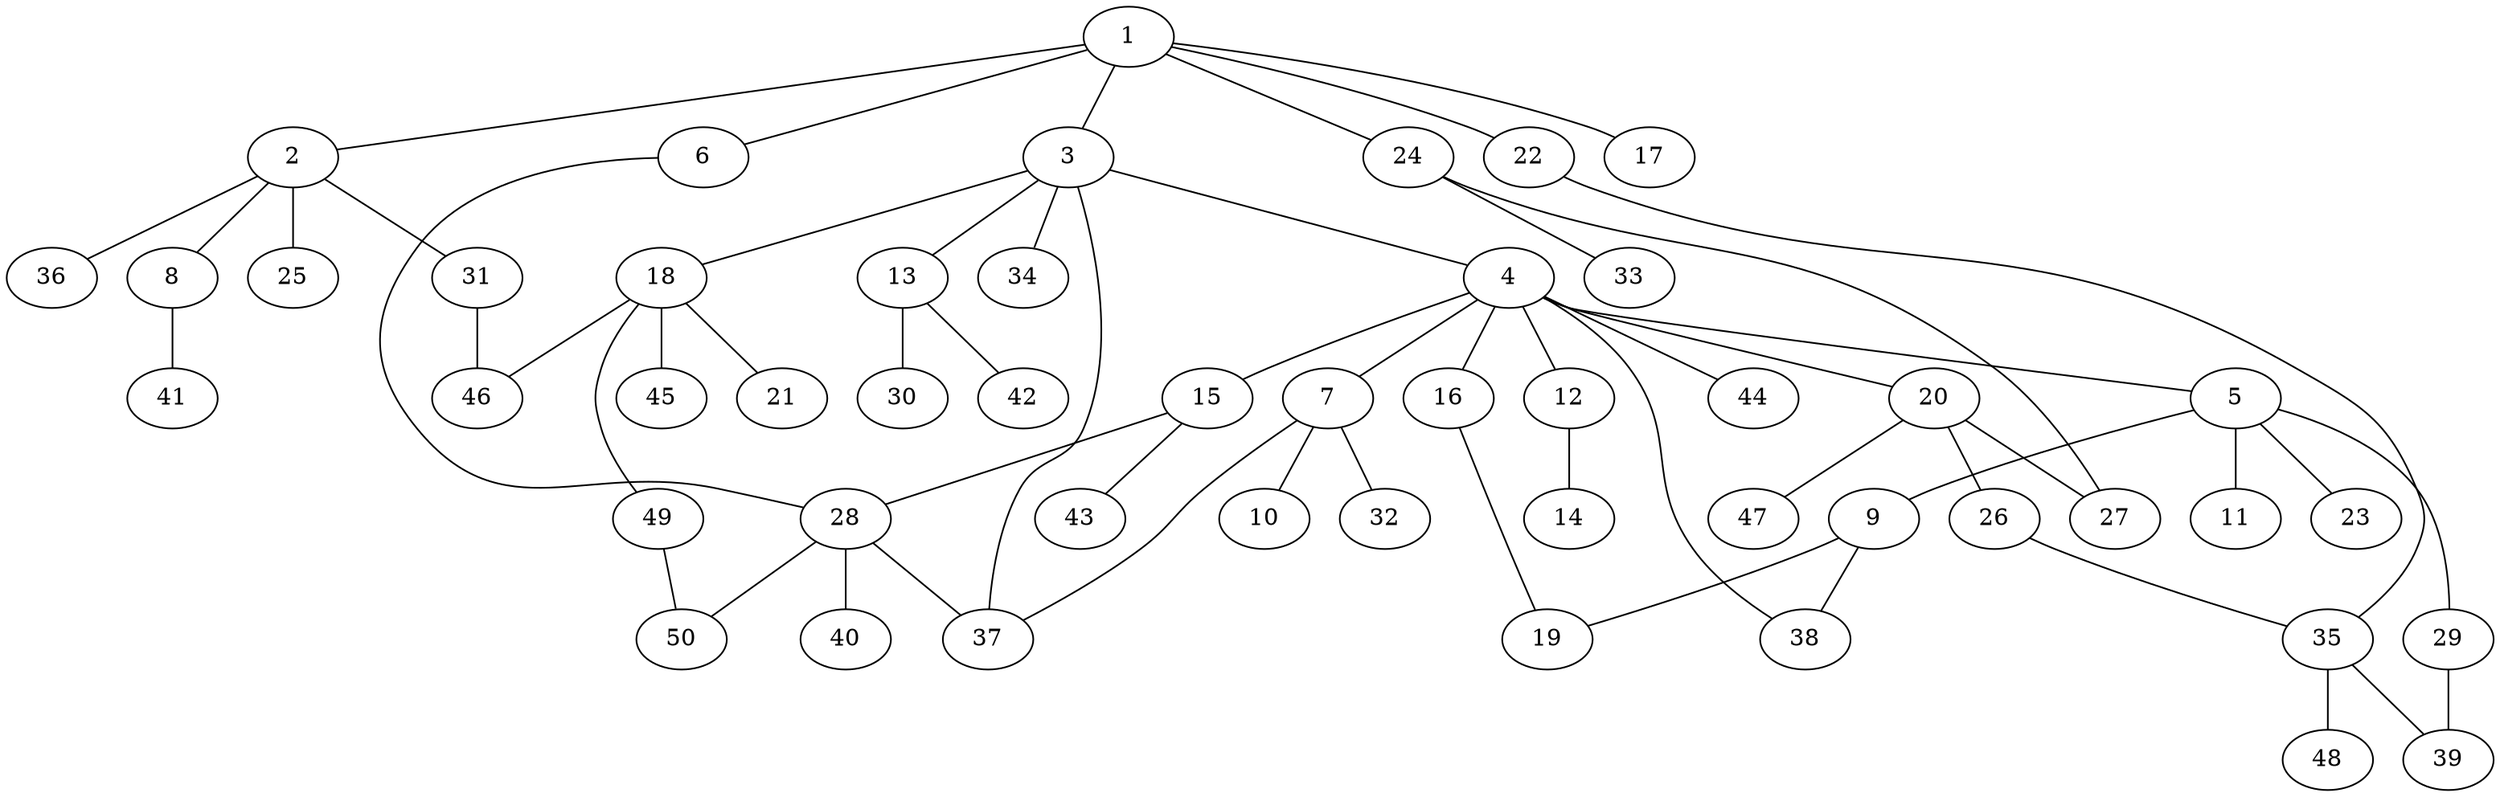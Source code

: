 graph graphname {1--2
1--3
1--6
1--17
1--22
1--24
2--8
2--25
2--31
2--36
3--4
3--13
3--18
3--34
3--37
4--5
4--7
4--12
4--15
4--16
4--20
4--38
4--44
5--9
5--11
5--23
5--29
6--28
7--10
7--32
7--37
8--41
9--19
9--38
12--14
13--30
13--42
15--28
15--43
16--19
18--21
18--45
18--46
18--49
20--26
20--27
20--47
22--35
24--27
24--33
26--35
28--37
28--40
28--50
29--39
31--46
35--39
35--48
49--50
}